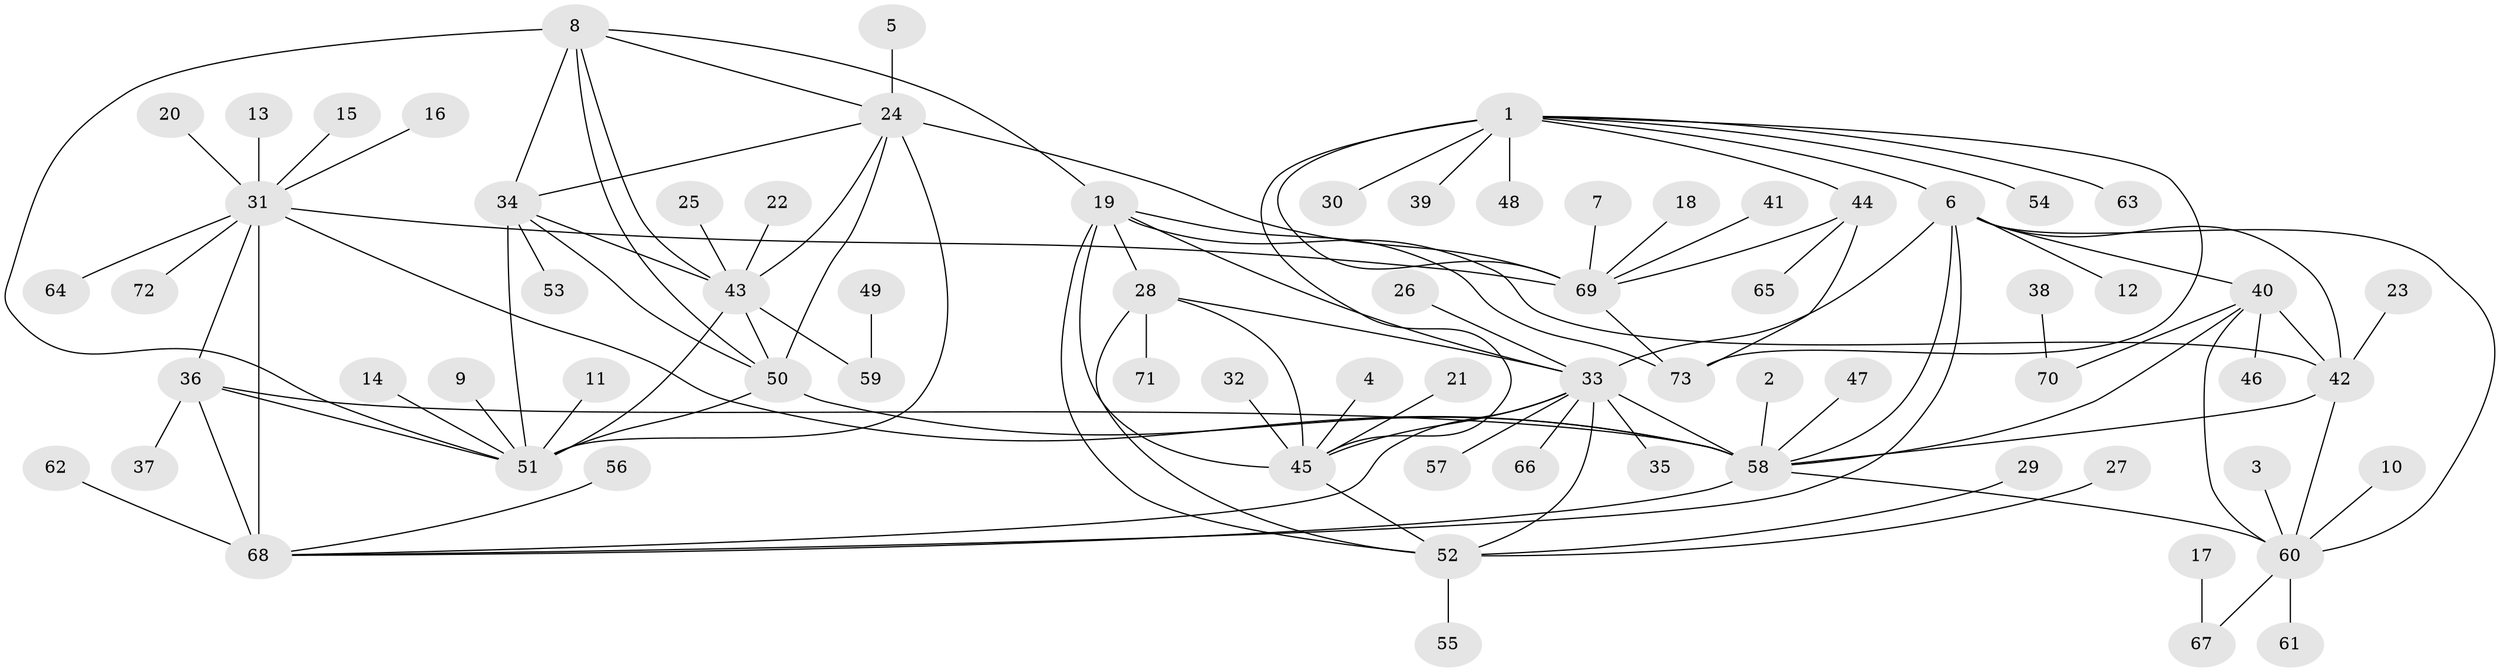 // original degree distribution, {7: 0.04195804195804196, 10: 0.03496503496503497, 8: 0.04195804195804196, 9: 0.06993006993006994, 11: 0.02097902097902098, 13: 0.013986013986013986, 6: 0.006993006993006993, 14: 0.006993006993006993, 12: 0.006993006993006993, 1: 0.6433566433566433, 2: 0.06993006993006994, 3: 0.02097902097902098, 4: 0.02097902097902098}
// Generated by graph-tools (version 1.1) at 2025/26/03/09/25 03:26:45]
// undirected, 73 vertices, 110 edges
graph export_dot {
graph [start="1"]
  node [color=gray90,style=filled];
  1;
  2;
  3;
  4;
  5;
  6;
  7;
  8;
  9;
  10;
  11;
  12;
  13;
  14;
  15;
  16;
  17;
  18;
  19;
  20;
  21;
  22;
  23;
  24;
  25;
  26;
  27;
  28;
  29;
  30;
  31;
  32;
  33;
  34;
  35;
  36;
  37;
  38;
  39;
  40;
  41;
  42;
  43;
  44;
  45;
  46;
  47;
  48;
  49;
  50;
  51;
  52;
  53;
  54;
  55;
  56;
  57;
  58;
  59;
  60;
  61;
  62;
  63;
  64;
  65;
  66;
  67;
  68;
  69;
  70;
  71;
  72;
  73;
  1 -- 6 [weight=1.0];
  1 -- 30 [weight=1.0];
  1 -- 39 [weight=1.0];
  1 -- 44 [weight=3.0];
  1 -- 45 [weight=1.0];
  1 -- 48 [weight=1.0];
  1 -- 54 [weight=1.0];
  1 -- 63 [weight=1.0];
  1 -- 69 [weight=6.0];
  1 -- 73 [weight=3.0];
  2 -- 58 [weight=1.0];
  3 -- 60 [weight=1.0];
  4 -- 45 [weight=1.0];
  5 -- 24 [weight=1.0];
  6 -- 12 [weight=1.0];
  6 -- 33 [weight=1.0];
  6 -- 40 [weight=4.0];
  6 -- 42 [weight=2.0];
  6 -- 58 [weight=2.0];
  6 -- 60 [weight=2.0];
  6 -- 68 [weight=1.0];
  7 -- 69 [weight=1.0];
  8 -- 19 [weight=1.0];
  8 -- 24 [weight=1.0];
  8 -- 34 [weight=1.0];
  8 -- 43 [weight=1.0];
  8 -- 50 [weight=1.0];
  8 -- 51 [weight=2.0];
  9 -- 51 [weight=1.0];
  10 -- 60 [weight=1.0];
  11 -- 51 [weight=1.0];
  13 -- 31 [weight=1.0];
  14 -- 51 [weight=1.0];
  15 -- 31 [weight=1.0];
  16 -- 31 [weight=1.0];
  17 -- 67 [weight=1.0];
  18 -- 69 [weight=1.0];
  19 -- 28 [weight=1.0];
  19 -- 33 [weight=2.0];
  19 -- 42 [weight=1.0];
  19 -- 45 [weight=1.0];
  19 -- 52 [weight=2.0];
  19 -- 73 [weight=1.0];
  20 -- 31 [weight=1.0];
  21 -- 45 [weight=1.0];
  22 -- 43 [weight=1.0];
  23 -- 42 [weight=1.0];
  24 -- 34 [weight=1.0];
  24 -- 43 [weight=1.0];
  24 -- 50 [weight=1.0];
  24 -- 51 [weight=2.0];
  24 -- 69 [weight=1.0];
  25 -- 43 [weight=1.0];
  26 -- 33 [weight=1.0];
  27 -- 52 [weight=1.0];
  28 -- 33 [weight=2.0];
  28 -- 45 [weight=1.0];
  28 -- 52 [weight=2.0];
  28 -- 71 [weight=1.0];
  29 -- 52 [weight=1.0];
  31 -- 36 [weight=4.0];
  31 -- 58 [weight=2.0];
  31 -- 64 [weight=1.0];
  31 -- 68 [weight=4.0];
  31 -- 69 [weight=1.0];
  31 -- 72 [weight=1.0];
  32 -- 45 [weight=1.0];
  33 -- 35 [weight=1.0];
  33 -- 45 [weight=2.0];
  33 -- 52 [weight=4.0];
  33 -- 57 [weight=1.0];
  33 -- 58 [weight=1.0];
  33 -- 66 [weight=1.0];
  33 -- 68 [weight=1.0];
  34 -- 43 [weight=1.0];
  34 -- 50 [weight=1.0];
  34 -- 51 [weight=2.0];
  34 -- 53 [weight=1.0];
  36 -- 37 [weight=1.0];
  36 -- 51 [weight=1.0];
  36 -- 58 [weight=2.0];
  36 -- 68 [weight=4.0];
  38 -- 70 [weight=1.0];
  40 -- 42 [weight=2.0];
  40 -- 46 [weight=1.0];
  40 -- 58 [weight=2.0];
  40 -- 60 [weight=2.0];
  40 -- 70 [weight=1.0];
  41 -- 69 [weight=1.0];
  42 -- 58 [weight=1.0];
  42 -- 60 [weight=1.0];
  43 -- 50 [weight=1.0];
  43 -- 51 [weight=2.0];
  43 -- 59 [weight=1.0];
  44 -- 65 [weight=1.0];
  44 -- 69 [weight=2.0];
  44 -- 73 [weight=1.0];
  45 -- 52 [weight=2.0];
  47 -- 58 [weight=1.0];
  49 -- 59 [weight=1.0];
  50 -- 51 [weight=2.0];
  50 -- 58 [weight=1.0];
  52 -- 55 [weight=1.0];
  56 -- 68 [weight=1.0];
  58 -- 60 [weight=1.0];
  58 -- 68 [weight=2.0];
  60 -- 61 [weight=1.0];
  60 -- 67 [weight=1.0];
  62 -- 68 [weight=1.0];
  69 -- 73 [weight=2.0];
}
